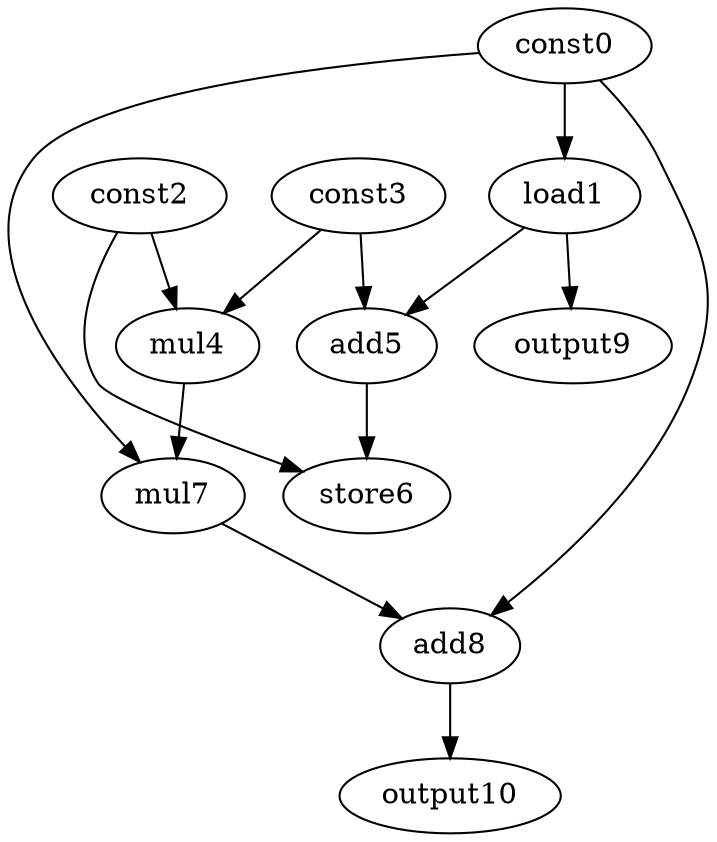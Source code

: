 digraph G { 
const0[opcode=const]; 
load1[opcode=load]; 
const2[opcode=const]; 
const3[opcode=const]; 
mul4[opcode=mul]; 
add5[opcode=add]; 
store6[opcode=store]; 
mul7[opcode=mul]; 
add8[opcode=add]; 
output9[opcode=output]; 
output10[opcode=output]; 
const0->load1[operand=0];
const2->mul4[operand=0];
const3->mul4[operand=1];
load1->add5[operand=0];
const3->add5[operand=1];
const0->mul7[operand=0];
mul4->mul7[operand=1];
load1->output9[operand=0];
const2->store6[operand=0];
add5->store6[operand=1];
const0->add8[operand=0];
mul7->add8[operand=1];
add8->output10[operand=0];
}
